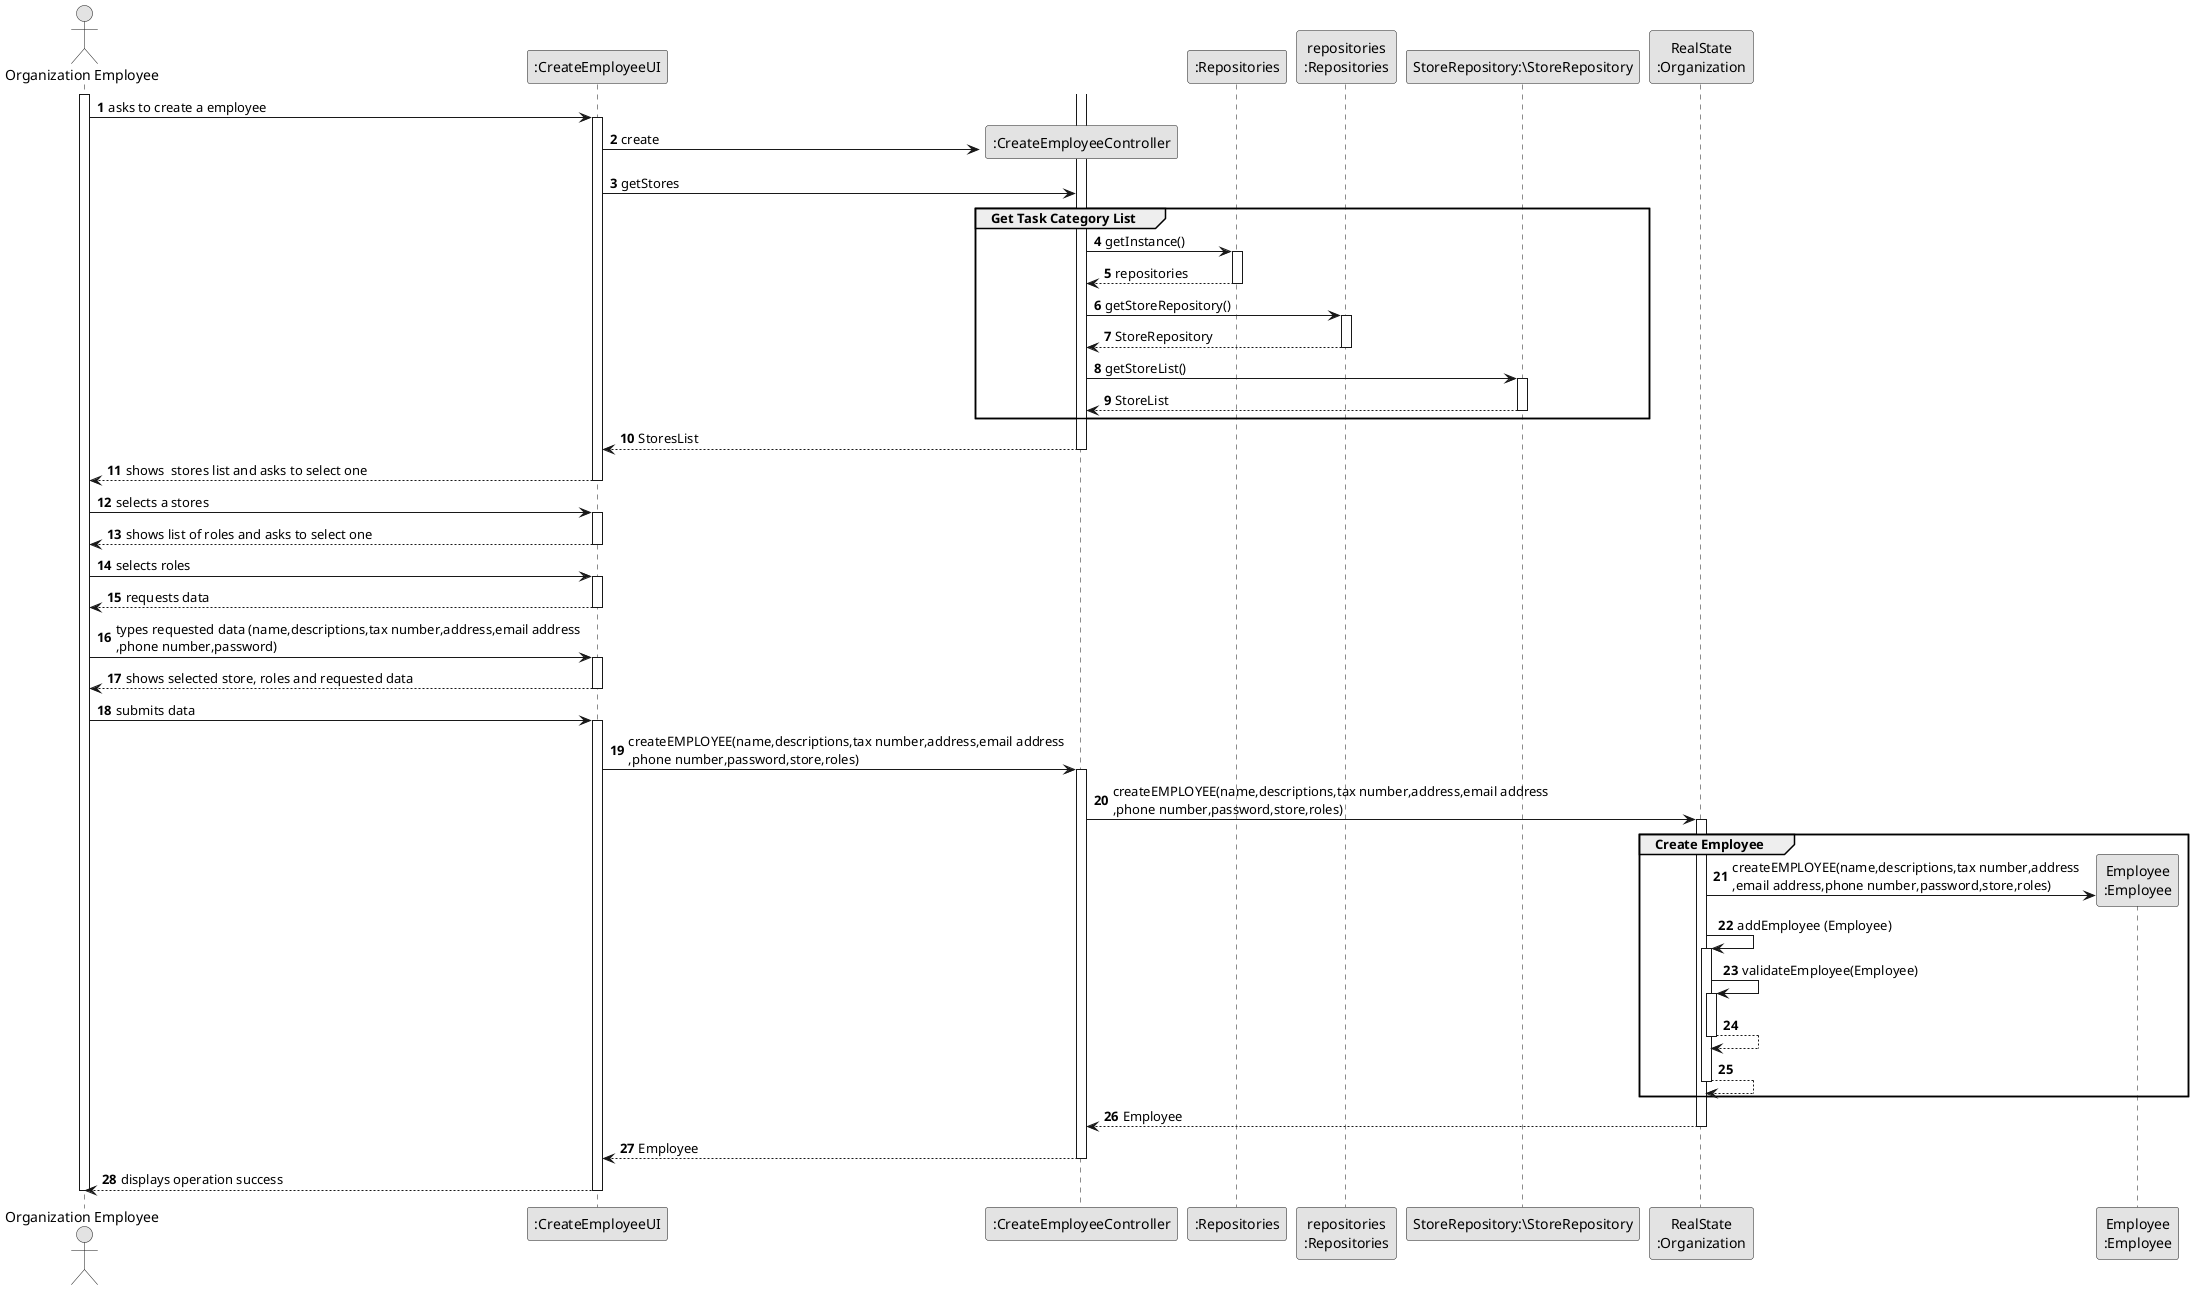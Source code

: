 @startuml
skinparam monochrome true
skinparam packageStyle rectangle
skinparam shadowing false

autonumber

'hide footbox
actor "Organization Employee" as ADM
participant ":CreateEmployeeUI" as UI
participant ":CreateEmployeeController" as CTRL
participant ":Repositories" as RepositorySingleton
participant "repositories\n:Repositories" as PLAT
participant "StoreRepository:\StoreRepository" as StoreRepository
participant "RealState\n:Organization" as ORG
participant "Employee\n:Employee" as TAREFA

activate ADM

    ADM -> UI : asks to create a employee

    activate UI

        UI -> CTRL** : create
        UI -> CTRL : getStores

group Get Task Category List


            CTRL -> RepositorySingleton : getInstance()
            activate RepositorySingleton

                RepositorySingleton --> CTRL: repositories
            deactivate RepositorySingleton

            CTRL -> PLAT : getStoreRepository()
            activate PLAT

                PLAT --> CTRL: StoreRepository
            deactivate PLAT

            CTRL -> StoreRepository : getStoreList()
            activate StoreRepository

                StoreRepository --> CTRL : StoreList
            deactivate StoreRepository


    end

        activate CTRL

            CTRL --> UI : StoresList
        deactivate CTRL

        UI --> ADM : shows  stores list and asks to select one
    deactivate UI
    ADM -> UI : selects a stores

    activate UI

    UI --> ADM : shows list of roles and asks to select one


    deactivate UI
    ADM -> UI : selects roles
        activate UI

            UI --> ADM : requests data
        deactivate UI
        ADM -> UI : types requested data (name,descriptions,tax number,address,email address\n,phone number,password)
        activate UI

        UI --> ADM : shows selected store, roles and requested data
        deactivate UI
        ADM -> UI : submits data
     activate UI

     UI -> CTRL : createEMPLOYEE(name,descriptions,tax number,address,email address\n,phone number,password,store,roles)
    activate CTRL

      CTRL -> ORG: createEMPLOYEE(name,descriptions,tax number,address,email address\n,phone number,password,store,roles)
                 activate ORG

                       group Create Employee

                             ORG -> TAREFA**: createEMPLOYEE(name,descriptions,tax number,address\n,email address,phone number,password,store,roles)
                             ORG -> ORG: addEmployee (Employee)

                             activate ORG
                                 ORG -> ORG: validateEmployee(Employee)
                                 activate ORG
                                     ORG --> ORG
                                 deactivate ORG

                                 ORG --> ORG
                             deactivate ORG
                         end

                     ORG --> CTRL : Employee
                 deactivate ORG
                CTRL --> UI: Employee
              deactivate CTRL
              UI --> ADM: displays operation success
      deactivate UI

deactivate ADM

@enduml